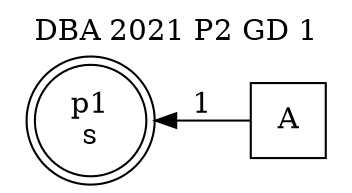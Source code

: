 digraph DBA_2021_P2_GD_1_GOOD {
labelloc="tl"
label= " DBA 2021 P2 GD 1 "
rankdir="RL";
graph [ size=" 10 , 10 !"]

"A" [shape="square" label="A"]
"p1_s" [shape="doublecircle" label="p1
s"]
"A" -> "p1_s" [ label=1]
}
